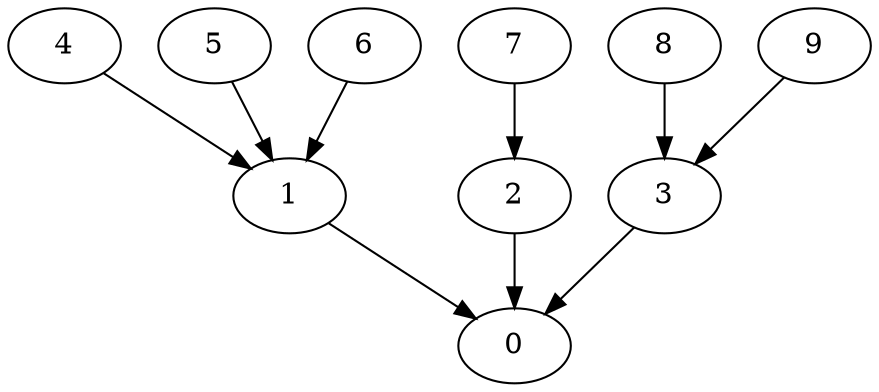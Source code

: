 digraph "InTree-Unbalanced-MaxBf-3_Nodes_10_CCR_10.00_WeightType_Random_GB" {
	graph ["Duplicate states"=0,
		GraphType=InTree,
		"Max states in OPEN"=0,
		Modes="120000ms; topo-ordered tasks, ; Pruning: task equivalence, fixed order ready list, ; F-value: ; Optimisation: best schedule length (\
SL) optimisation on equal, ",
		NumberOfTasks=10,
		"Pruned using list schedule length"=13,
		"States removed from OPEN"=0,
		TargetSystem="Homogeneous-16",
		"Time to schedule (ms)"=77,
		"Total idle time"=0,
		"Total schedule length"=56,
		"Total sequential time"=66,
		"Total states created"=51
	];
	0	["Finish time"=56,
		Processor=0,
		"Start time"=47,
		Weight=9];
	1	["Finish time"=47,
		Processor=0,
		"Start time"=42,
		Weight=5];
	1 -> 0	[Weight=114];
	2	["Finish time"=32,
		Processor=0,
		"Start time"=29,
		Weight=3];
	2 -> 0	[Weight=34];
	3	["Finish time"=19,
		Processor=0,
		"Start time"=15,
		Weight=4];
	3 -> 0	[Weight=57];
	4	["Finish time"=10,
		Processor=1,
		"Start time"=0,
		Weight=10];
	4 -> 1	[Weight=23];
	5	["Finish time"=37,
		Processor=0,
		"Start time"=32,
		Weight=5];
	5 -> 1	[Weight=91];
	6	["Finish time"=42,
		Processor=0,
		"Start time"=37,
		Weight=5];
	6 -> 1	[Weight=46];
	7	["Finish time"=29,
		Processor=0,
		"Start time"=19,
		Weight=10];
	7 -> 2	[Weight=91];
	8	["Finish time"=7,
		Processor=0,
		"Start time"=0,
		Weight=7];
	8 -> 3	[Weight=102];
	9	["Finish time"=15,
		Processor=0,
		"Start time"=7,
		Weight=8];
	9 -> 3	[Weight=102];
}
